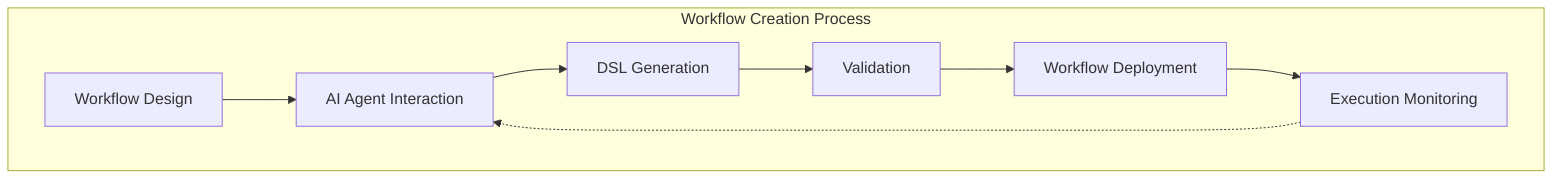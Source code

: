 graph TB
    subgraph "Workflow Creation Process"  
        DESIGN[Workflow Design]
        AI[AI Agent Interaction]
        DSL[DSL Generation]
        VALIDATE[Validation]
        DEPLOY[Workflow Deployment]
        MONITOR[Execution Monitoring]
    end
    
    DESIGN --> AI
    AI --> DSL
    DSL --> VALIDATE
    VALIDATE --> DEPLOY
    DEPLOY --> MONITOR
    
    MONITOR -.-> AI